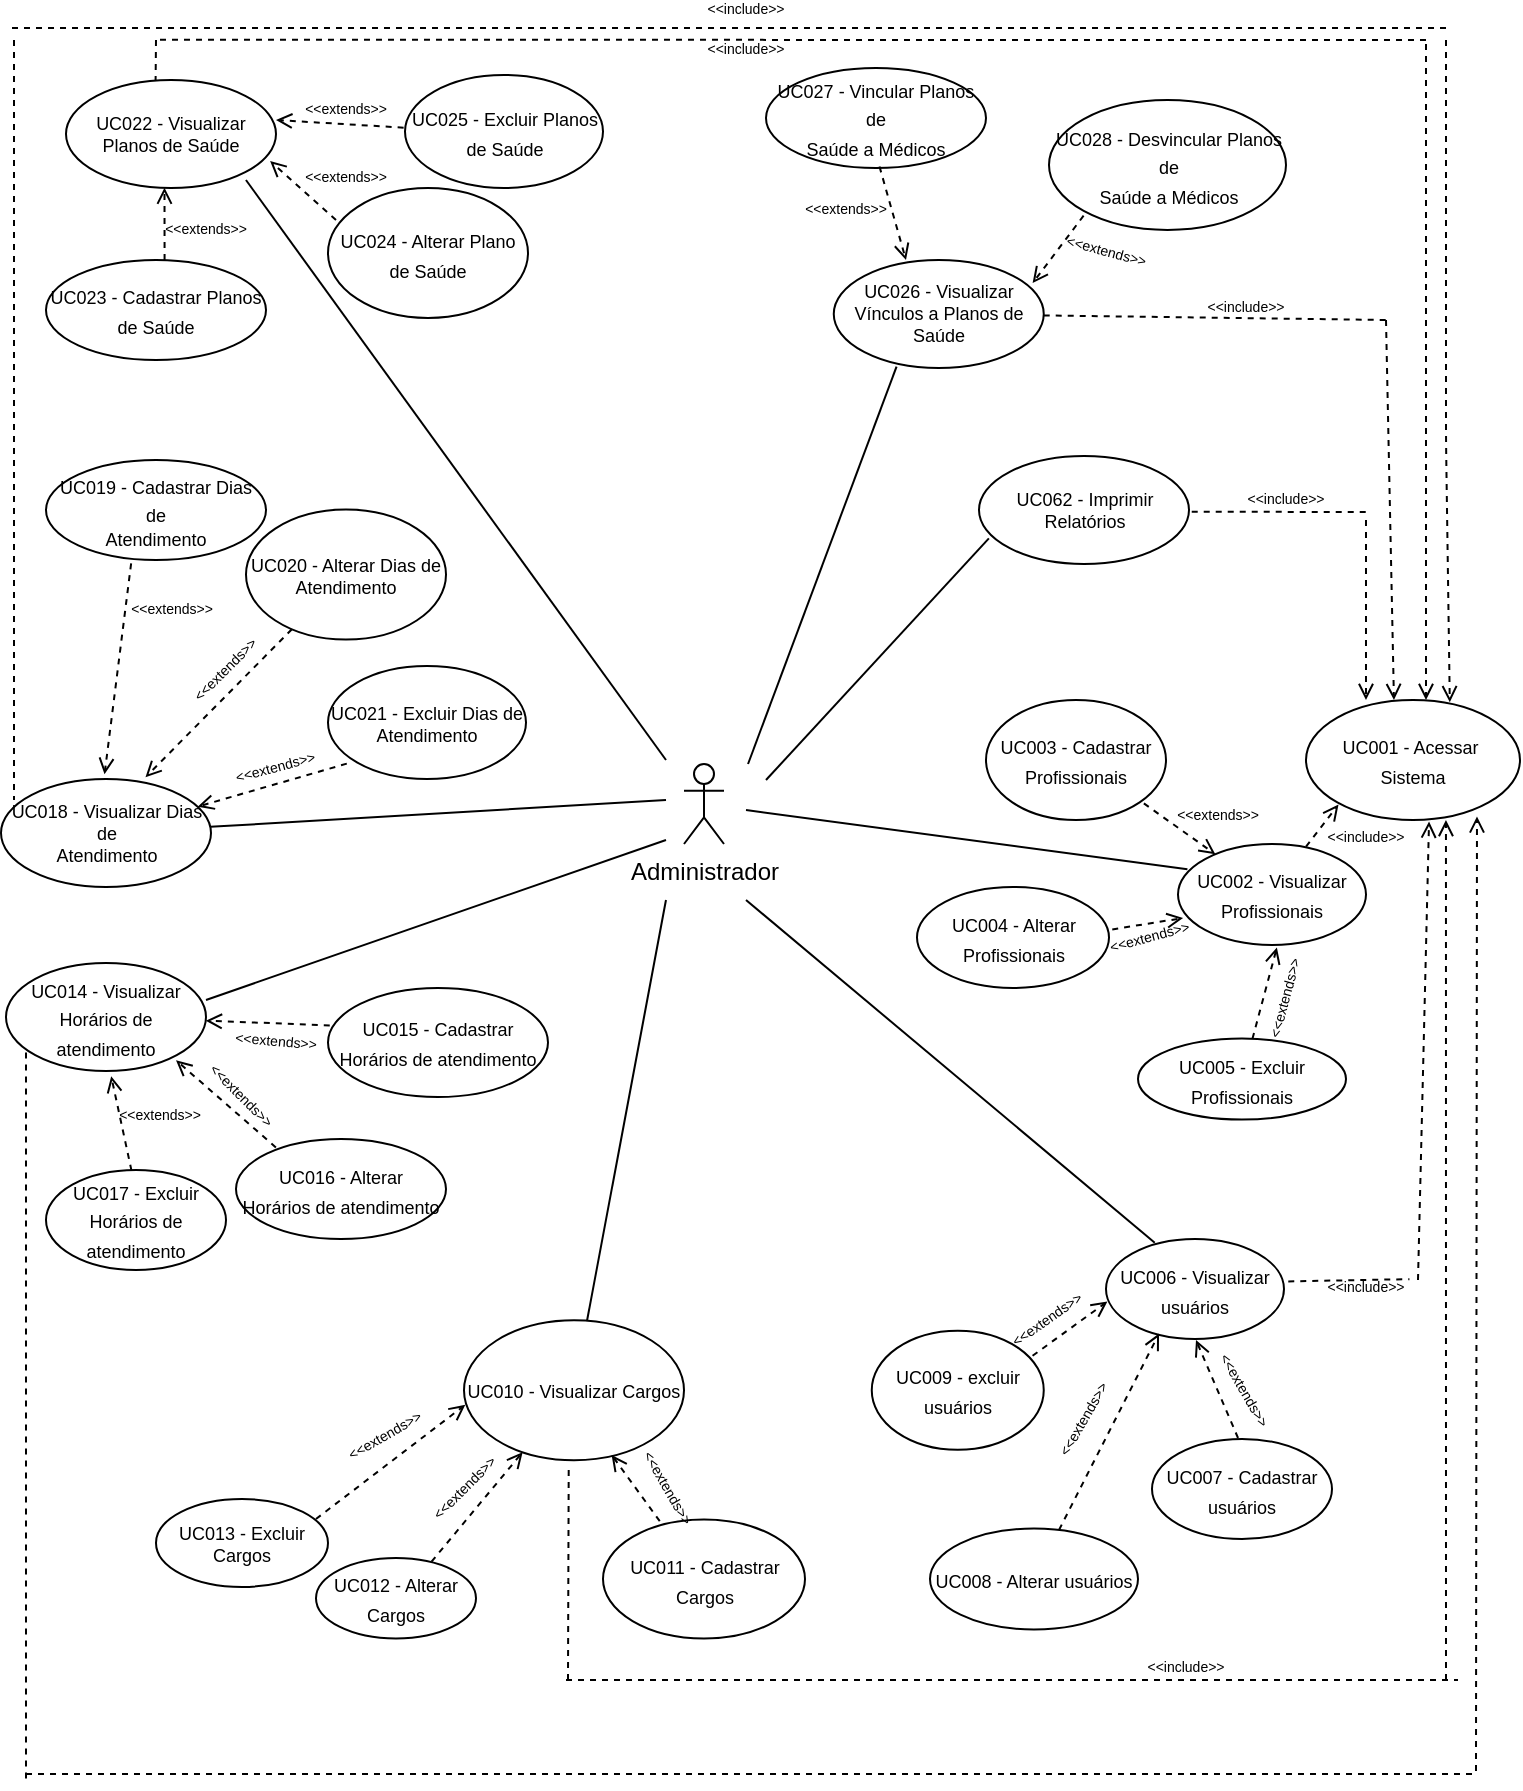 <mxfile version="13.0.1" type="device"><diagram id="fzdbv0yG8Y-3q9-eAO_R" name="Page-1"><mxGraphModel dx="449" dy="267" grid="1" gridSize="10" guides="1" tooltips="1" connect="0" arrows="0" fold="1" page="1" pageScale="1" pageWidth="827" pageHeight="1169" math="0" shadow="0"><root><mxCell id="0"/><mxCell id="1" parent="0"/><mxCell id="zqVGSGA5it4cnhWG46FL-1" value="Administrador" style="shape=umlActor;verticalLabelPosition=bottom;labelBackgroundColor=#ffffff;verticalAlign=top;html=1;outlineConnect=0;" parent="1" vertex="1"><mxGeometry x="409" y="382" width="20" height="40" as="geometry"/></mxCell><mxCell id="zqVGSGA5it4cnhWG46FL-4" value="&lt;font style=&quot;font-size: 9px&quot;&gt;UC001 - Acessar&amp;nbsp; Sistema&lt;/font&gt;" style="ellipse;whiteSpace=wrap;html=1;" parent="1" vertex="1"><mxGeometry x="720" y="350" width="107" height="60" as="geometry"/></mxCell><mxCell id="zqVGSGA5it4cnhWG46FL-5" value="&lt;font style=&quot;font-size: 9px&quot;&gt;UC003 - Cadastrar Profissionais&lt;/font&gt;" style="ellipse;whiteSpace=wrap;html=1;" parent="1" vertex="1"><mxGeometry x="560" y="350" width="90" height="60" as="geometry"/></mxCell><mxCell id="zqVGSGA5it4cnhWG46FL-6" value="&lt;font style=&quot;font-size: 9px&quot;&gt;UC002 - Visualizar Profissionais&lt;/font&gt;" style="ellipse;whiteSpace=wrap;html=1;" parent="1" vertex="1"><mxGeometry x="656" y="422" width="94" height="50.5" as="geometry"/></mxCell><mxCell id="zqVGSGA5it4cnhWG46FL-7" value="&lt;font style=&quot;font-size: 9px&quot;&gt;UC004 - Alterar Profissionais&lt;/font&gt;" style="ellipse;whiteSpace=wrap;html=1;" parent="1" vertex="1"><mxGeometry x="525.5" y="443.5" width="96" height="50.5" as="geometry"/></mxCell><mxCell id="zqVGSGA5it4cnhWG46FL-9" value="" style="endArrow=none;html=1;exitX=0.05;exitY=0.25;exitDx=0;exitDy=0;exitPerimeter=0;" parent="1" source="zqVGSGA5it4cnhWG46FL-6" edge="1"><mxGeometry width="50" height="50" relative="1" as="geometry"><mxPoint x="439" y="454.5" as="sourcePoint"/><mxPoint x="440" y="405" as="targetPoint"/></mxGeometry></mxCell><mxCell id="zqVGSGA5it4cnhWG46FL-10" value="&lt;font style=&quot;font-size: 9px&quot;&gt;UC005 - Excluir Profissionais&lt;/font&gt;" style="ellipse;whiteSpace=wrap;html=1;" parent="1" vertex="1"><mxGeometry x="636" y="519.28" width="104" height="40.5" as="geometry"/></mxCell><mxCell id="zqVGSGA5it4cnhWG46FL-14" value="&amp;lt;&amp;lt;include&amp;gt;&amp;gt;" style="text;html=1;strokeColor=none;fillColor=none;align=center;verticalAlign=middle;whiteSpace=wrap;rounded=0;fontSize=7;" parent="1" vertex="1"><mxGeometry x="730" y="414" width="40" height="10" as="geometry"/></mxCell><mxCell id="zqVGSGA5it4cnhWG46FL-18" value="" style="endArrow=open;html=1;dashed=1;fontSize=7;exitX=0.681;exitY=0.026;exitDx=0;exitDy=0;exitPerimeter=0;entryX=0.152;entryY=0.871;entryDx=0;entryDy=0;entryPerimeter=0;endFill=0;" parent="1" source="zqVGSGA5it4cnhWG46FL-6" target="zqVGSGA5it4cnhWG46FL-4" edge="1"><mxGeometry width="50" height="50" relative="1" as="geometry"><mxPoint x="696" y="569.5" as="sourcePoint"/><mxPoint x="746" y="519.5" as="targetPoint"/></mxGeometry></mxCell><mxCell id="zqVGSGA5it4cnhWG46FL-19" value="&amp;lt;&amp;lt;extends&amp;gt;&amp;gt;" style="text;html=1;strokeColor=none;fillColor=none;align=center;verticalAlign=middle;whiteSpace=wrap;rounded=0;fontSize=7;rotation=-15;" parent="1" vertex="1"><mxGeometry x="621.5" y="464" width="40" height="10" as="geometry"/></mxCell><mxCell id="zqVGSGA5it4cnhWG46FL-20" value="" style="endArrow=open;html=1;dashed=1;fontSize=7;exitX=1.017;exitY=0.42;exitDx=0;exitDy=0;exitPerimeter=0;entryX=0.027;entryY=0.733;entryDx=0;entryDy=0;entryPerimeter=0;endFill=0;" parent="1" source="zqVGSGA5it4cnhWG46FL-7" target="zqVGSGA5it4cnhWG46FL-6" edge="1"><mxGeometry width="50" height="50" relative="1" as="geometry"><mxPoint x="677.071" y="553.214" as="sourcePoint"/><mxPoint x="734.786" y="553.214" as="targetPoint"/></mxGeometry></mxCell><mxCell id="zqVGSGA5it4cnhWG46FL-21" value="" style="endArrow=open;html=1;dashed=1;fontSize=7;entryX=0.526;entryY=1.025;entryDx=0;entryDy=0;entryPerimeter=0;endFill=0;" parent="1" source="zqVGSGA5it4cnhWG46FL-10" target="zqVGSGA5it4cnhWG46FL-6" edge="1"><mxGeometry width="50" height="50" relative="1" as="geometry"><mxPoint x="643.143" y="553.214" as="sourcePoint"/><mxPoint x="686.571" y="531.5" as="targetPoint"/></mxGeometry></mxCell><mxCell id="zqVGSGA5it4cnhWG46FL-22" value="&amp;lt;&amp;lt;extends&amp;gt;&amp;gt;" style="text;html=1;strokeColor=none;fillColor=none;align=center;verticalAlign=middle;whiteSpace=wrap;rounded=0;fontSize=7;rotation=-75;" parent="1" vertex="1"><mxGeometry x="690" y="494" width="40" height="10" as="geometry"/></mxCell><mxCell id="zqVGSGA5it4cnhWG46FL-23" value="&lt;font style=&quot;font-size: 9px&quot;&gt;UC007 - Cadastrar usuários&lt;/font&gt;" style="ellipse;whiteSpace=wrap;html=1;" parent="1" vertex="1"><mxGeometry x="643" y="719.5" width="90" height="50" as="geometry"/></mxCell><mxCell id="zqVGSGA5it4cnhWG46FL-24" value="" style="endArrow=none;html=1;dashed=1;fontSize=7;exitX=1.024;exitY=0.424;exitDx=0;exitDy=0;exitPerimeter=0;endFill=0;entryX=1.043;entryY=0.008;entryDx=0;entryDy=0;entryPerimeter=0;" parent="1" source="zqVGSGA5it4cnhWG46FL-27" target="zqVGSGA5it4cnhWG46FL-26" edge="1"><mxGeometry width="50" height="50" relative="1" as="geometry"><mxPoint x="525.833" y="732.667" as="sourcePoint"/><mxPoint x="780" y="640" as="targetPoint"/></mxGeometry></mxCell><mxCell id="zqVGSGA5it4cnhWG46FL-25" value="" style="endArrow=open;html=1;dashed=1;fontSize=7;endFill=0;entryX=0.575;entryY=1.013;entryDx=0;entryDy=0;entryPerimeter=0;" parent="1" target="zqVGSGA5it4cnhWG46FL-4" edge="1"><mxGeometry width="50" height="50" relative="1" as="geometry"><mxPoint x="776" y="640" as="sourcePoint"/><mxPoint x="776" y="440" as="targetPoint"/></mxGeometry></mxCell><mxCell id="zqVGSGA5it4cnhWG46FL-26" value="&amp;lt;&amp;lt;include&amp;gt;&amp;gt;" style="text;html=1;strokeColor=none;fillColor=none;align=center;verticalAlign=middle;whiteSpace=wrap;rounded=0;fontSize=7;" parent="1" vertex="1"><mxGeometry x="730" y="639.496" width="40" height="10" as="geometry"/></mxCell><mxCell id="zqVGSGA5it4cnhWG46FL-27" value="&lt;font style=&quot;font-size: 9px&quot;&gt;UC006 - Visualizar usuários&lt;/font&gt;" style="ellipse;whiteSpace=wrap;html=1;" parent="1" vertex="1"><mxGeometry x="620" y="619.5" width="89" height="50" as="geometry"/></mxCell><mxCell id="zqVGSGA5it4cnhWG46FL-28" value="&lt;font style=&quot;font-size: 9px&quot;&gt;UC009 - excluir usuários&lt;/font&gt;" style="ellipse;whiteSpace=wrap;html=1;" parent="1" vertex="1"><mxGeometry x="502.88" y="665.38" width="86" height="59.5" as="geometry"/></mxCell><mxCell id="zqVGSGA5it4cnhWG46FL-29" value="&lt;font style=&quot;font-size: 9px&quot;&gt;UC008 - Alterar usuários&lt;/font&gt;" style="ellipse;whiteSpace=wrap;html=1;" parent="1" vertex="1"><mxGeometry x="532" y="764.25" width="104" height="50.5" as="geometry"/></mxCell><mxCell id="zqVGSGA5it4cnhWG46FL-31" value="" style="endArrow=none;html=1;fontSize=7;exitX=0.274;exitY=0.037;exitDx=0;exitDy=0;exitPerimeter=0;" parent="1" source="zqVGSGA5it4cnhWG46FL-27" edge="1"><mxGeometry width="50" height="50" relative="1" as="geometry"><mxPoint x="478.5" y="646.333" as="sourcePoint"/><mxPoint x="440" y="450" as="targetPoint"/></mxGeometry></mxCell><mxCell id="zqVGSGA5it4cnhWG46FL-33" value="" style="endArrow=open;html=1;dashed=1;fontSize=7;entryX=0.298;entryY=0.946;entryDx=0;entryDy=0;entryPerimeter=0;endFill=0;" parent="1" source="zqVGSGA5it4cnhWG46FL-29" target="zqVGSGA5it4cnhWG46FL-27" edge="1"><mxGeometry width="50" height="50" relative="1" as="geometry"><mxPoint x="659" y="393.5" as="sourcePoint"/><mxPoint x="716" y="393.5" as="targetPoint"/></mxGeometry></mxCell><mxCell id="zqVGSGA5it4cnhWG46FL-34" value="&amp;lt;&amp;lt;extends&amp;gt;&amp;gt;" style="text;html=1;strokeColor=none;fillColor=none;align=center;verticalAlign=middle;whiteSpace=wrap;rounded=0;fontSize=7;rotation=-60;" parent="1" vertex="1"><mxGeometry x="588.88" y="694.38" width="40" height="30.5" as="geometry"/></mxCell><mxCell id="zqVGSGA5it4cnhWG46FL-35" value="" style="endArrow=open;html=1;dashed=1;fontSize=7;exitX=0.935;exitY=0.21;exitDx=0;exitDy=0;exitPerimeter=0;entryX=0.008;entryY=0.625;entryDx=0;entryDy=0;entryPerimeter=0;endFill=0;" parent="1" source="zqVGSGA5it4cnhWG46FL-28" target="zqVGSGA5it4cnhWG46FL-27" edge="1"><mxGeometry width="50" height="50" relative="1" as="geometry"><mxPoint x="343" y="760.5" as="sourcePoint"/><mxPoint x="376" y="798.5" as="targetPoint"/></mxGeometry></mxCell><mxCell id="zqVGSGA5it4cnhWG46FL-39" value="&amp;lt;&amp;lt;extends&amp;gt;&amp;gt;" style="text;html=1;strokeColor=none;fillColor=none;align=center;verticalAlign=middle;whiteSpace=wrap;rounded=0;fontSize=7;rotation=-35;" parent="1" vertex="1"><mxGeometry x="571" y="655.38" width="40" height="10" as="geometry"/></mxCell><mxCell id="zqVGSGA5it4cnhWG46FL-40" value="&lt;font style=&quot;font-size: 9px&quot;&gt;UC011 - Cadastrar Cargos&lt;/font&gt;" style="ellipse;whiteSpace=wrap;html=1;" parent="1" vertex="1"><mxGeometry x="368.5" y="759.75" width="101" height="59.5" as="geometry"/></mxCell><mxCell id="zqVGSGA5it4cnhWG46FL-41" value="" style="endArrow=none;html=1;dashed=1;fontSize=7;endFill=0;" parent="1" edge="1"><mxGeometry width="50" height="50" relative="1" as="geometry"><mxPoint x="350" y="840" as="sourcePoint"/><mxPoint x="796" y="840" as="targetPoint"/></mxGeometry></mxCell><mxCell id="zqVGSGA5it4cnhWG46FL-42" value="" style="endArrow=open;html=1;dashed=1;fontSize=7;entryX=0.654;entryY=1;entryDx=0;entryDy=0;entryPerimeter=0;endFill=0;" parent="1" target="zqVGSGA5it4cnhWG46FL-4" edge="1"><mxGeometry width="50" height="50" relative="1" as="geometry"><mxPoint x="790" y="840" as="sourcePoint"/><mxPoint x="790.029" y="419.176" as="targetPoint"/></mxGeometry></mxCell><mxCell id="zqVGSGA5it4cnhWG46FL-43" value="" style="endArrow=none;html=1;dashed=1;fontSize=7;endFill=0;entryX=0.476;entryY=1.041;entryDx=0;entryDy=0;entryPerimeter=0;" parent="1" target="zqVGSGA5it4cnhWG46FL-45" edge="1"><mxGeometry width="50" height="50" relative="1" as="geometry"><mxPoint x="351" y="840" as="sourcePoint"/><mxPoint x="140" y="680" as="targetPoint"/></mxGeometry></mxCell><mxCell id="zqVGSGA5it4cnhWG46FL-44" value="&amp;lt;&amp;lt;include&amp;gt;&amp;gt;" style="text;html=1;strokeColor=none;fillColor=none;align=center;verticalAlign=middle;whiteSpace=wrap;rounded=0;fontSize=7;" parent="1" vertex="1"><mxGeometry x="640" y="829.276" width="40" height="10" as="geometry"/></mxCell><mxCell id="zqVGSGA5it4cnhWG46FL-45" value="&lt;font style=&quot;font-size: 9px&quot;&gt;UC010 - Visualizar Cargos&lt;/font&gt;" style="ellipse;whiteSpace=wrap;html=1;" parent="1" vertex="1"><mxGeometry x="299" y="660.13" width="110" height="70" as="geometry"/></mxCell><mxCell id="zqVGSGA5it4cnhWG46FL-46" value="&lt;font style=&quot;font-size: 9px&quot;&gt;UC012 - Alterar Cargos&lt;br&gt;&lt;/font&gt;" style="ellipse;whiteSpace=wrap;html=1;" parent="1" vertex="1"><mxGeometry x="225" y="779" width="80" height="40.25" as="geometry"/></mxCell><mxCell id="zqVGSGA5it4cnhWG46FL-47" value="&lt;div style=&quot;font-size: 9px&quot;&gt;&lt;font style=&quot;font-size: 9px&quot;&gt;UC013 - Excluir&lt;/font&gt;&lt;/div&gt;&lt;div style=&quot;font-size: 9px&quot;&gt;&lt;font style=&quot;font-size: 9px&quot;&gt;Cargos&lt;/font&gt;&lt;/div&gt;" style="ellipse;whiteSpace=wrap;html=1;" parent="1" vertex="1"><mxGeometry x="145" y="749.5" width="86" height="44" as="geometry"/></mxCell><mxCell id="zqVGSGA5it4cnhWG46FL-48" value="" style="endArrow=none;html=1;fontSize=7;" parent="1" source="zqVGSGA5it4cnhWG46FL-45" edge="1"><mxGeometry width="50" height="50" relative="1" as="geometry"><mxPoint x="241.727" y="712.081" as="sourcePoint"/><mxPoint x="400" y="450" as="targetPoint"/></mxGeometry></mxCell><mxCell id="zqVGSGA5it4cnhWG46FL-51" value="" style="endArrow=open;html=1;dashed=1;fontSize=7;exitX=0.722;exitY=0.046;exitDx=0;exitDy=0;exitPerimeter=0;endFill=0;" parent="1" source="zqVGSGA5it4cnhWG46FL-46" target="zqVGSGA5it4cnhWG46FL-45" edge="1"><mxGeometry width="50" height="50" relative="1" as="geometry"><mxPoint x="265.833" y="765.167" as="sourcePoint"/><mxPoint x="376.667" y="809.333" as="targetPoint"/></mxGeometry></mxCell><mxCell id="zqVGSGA5it4cnhWG46FL-52" value="" style="endArrow=open;html=1;dashed=1;fontSize=7;exitX=0.93;exitY=0.227;exitDx=0;exitDy=0;exitPerimeter=0;entryX=0.006;entryY=0.604;entryDx=0;entryDy=0;entryPerimeter=0;endFill=0;" parent="1" source="zqVGSGA5it4cnhWG46FL-47" target="zqVGSGA5it4cnhWG46FL-45" edge="1"><mxGeometry width="50" height="50" relative="1" as="geometry"><mxPoint x="37.586" y="508.552" as="sourcePoint"/><mxPoint x="100" y="546.833" as="targetPoint"/></mxGeometry></mxCell><mxCell id="zqVGSGA5it4cnhWG46FL-56" value="&amp;lt;&amp;lt;extends&amp;gt;&amp;gt;" style="text;html=1;strokeColor=none;fillColor=none;align=center;verticalAlign=middle;whiteSpace=wrap;rounded=0;fontSize=7;rotation=-45;" parent="1" vertex="1"><mxGeometry x="280" y="739.496" width="40" height="10" as="geometry"/></mxCell><mxCell id="zqVGSGA5it4cnhWG46FL-58" value="&amp;lt;&amp;lt;extends&amp;gt;&amp;gt;" style="text;html=1;strokeColor=none;fillColor=none;align=center;verticalAlign=middle;whiteSpace=wrap;rounded=0;fontSize=7;rotation=-30;" parent="1" vertex="1"><mxGeometry x="240" y="713.496" width="40" height="10" as="geometry"/></mxCell><mxCell id="zqVGSGA5it4cnhWG46FL-60" value="&lt;font style=&quot;font-size: 9px&quot;&gt;UC015 - Cadastrar&lt;/font&gt;&lt;font style=&quot;font-size: 9px&quot;&gt;&lt;br&gt;&lt;font style=&quot;font-size: 9px&quot;&gt;&lt;font style=&quot;font-size: 9px&quot;&gt;Horários de atendimento&lt;/font&gt;&lt;/font&gt;&lt;/font&gt;" style="ellipse;whiteSpace=wrap;html=1;" parent="1" vertex="1"><mxGeometry x="231" y="494" width="110" height="54.5" as="geometry"/></mxCell><mxCell id="zqVGSGA5it4cnhWG46FL-61" value="&lt;font style=&quot;font-size: 9px&quot;&gt;UC014 - Visualizar Horários de atendimento&lt;br&gt;&lt;/font&gt;" style="ellipse;whiteSpace=wrap;html=1;" parent="1" vertex="1"><mxGeometry x="70" y="481.53" width="100" height="54" as="geometry"/></mxCell><mxCell id="zqVGSGA5it4cnhWG46FL-63" value="" style="endArrow=none;html=1;fontSize=7;" parent="1" edge="1"><mxGeometry width="50" height="50" relative="1" as="geometry"><mxPoint x="170" y="500" as="sourcePoint"/><mxPoint x="400" y="420" as="targetPoint"/></mxGeometry></mxCell><mxCell id="zqVGSGA5it4cnhWG46FL-64" value="" style="endArrow=none;html=1;dashed=1;fontSize=7;endFill=0;" parent="1" edge="1"><mxGeometry width="50" height="50" relative="1" as="geometry"><mxPoint x="80" y="526.25" as="sourcePoint"/><mxPoint x="80" y="890" as="targetPoint"/></mxGeometry></mxCell><mxCell id="zqVGSGA5it4cnhWG46FL-65" value="" style="endArrow=none;html=1;dashed=1;fontSize=7;endFill=0;" parent="1" edge="1"><mxGeometry width="50" height="50" relative="1" as="geometry"><mxPoint x="80" y="887" as="sourcePoint"/><mxPoint x="805" y="887" as="targetPoint"/></mxGeometry></mxCell><mxCell id="zqVGSGA5it4cnhWG46FL-66" value="" style="endArrow=open;html=1;dashed=1;fontSize=7;entryX=0.799;entryY=0.97;entryDx=0;entryDy=0;entryPerimeter=0;endFill=0;" parent="1" target="zqVGSGA5it4cnhWG46FL-4" edge="1"><mxGeometry width="50" height="50" relative="1" as="geometry"><mxPoint x="805" y="885.517" as="sourcePoint"/><mxPoint x="715.862" y="393.034" as="targetPoint"/></mxGeometry></mxCell><mxCell id="zqVGSGA5it4cnhWG46FL-67" value="&amp;lt;&amp;lt;include&amp;gt;&amp;gt;" style="text;html=1;strokeColor=none;fillColor=none;align=center;verticalAlign=middle;whiteSpace=wrap;rounded=0;fontSize=7;" parent="1" vertex="1"><mxGeometry x="420" width="40" height="10" as="geometry"/></mxCell><mxCell id="zqVGSGA5it4cnhWG46FL-68" value="&lt;font style=&quot;font-size: 9px&quot;&gt;UC016 - Alterar &lt;/font&gt;&lt;font style=&quot;font-size: 9px&quot;&gt;&lt;br&gt;&lt;font style=&quot;font-size: 9px&quot;&gt;&lt;font style=&quot;font-size: 9px&quot;&gt;Horários de atendimento&lt;/font&gt;&lt;/font&gt;&lt;/font&gt;" style="ellipse;whiteSpace=wrap;html=1;" parent="1" vertex="1"><mxGeometry x="185" y="569.5" width="105" height="50" as="geometry"/></mxCell><mxCell id="zqVGSGA5it4cnhWG46FL-69" value="&lt;font style=&quot;font-size: 9px&quot;&gt;UC017 - Excluir &lt;/font&gt;&lt;font style=&quot;font-size: 9px&quot;&gt;Horários de atendimento&lt;/font&gt;" style="ellipse;whiteSpace=wrap;html=1;" parent="1" vertex="1"><mxGeometry x="90" y="585" width="90" height="50" as="geometry"/></mxCell><mxCell id="zqVGSGA5it4cnhWG46FL-70" value="" style="endArrow=open;html=1;dashed=1;fontSize=7;endFill=0;entryX=0.526;entryY=1.048;entryDx=0;entryDy=0;entryPerimeter=0;exitX=0.475;exitY=0.006;exitDx=0;exitDy=0;exitPerimeter=0;" parent="1" source="zqVGSGA5it4cnhWG46FL-69" target="zqVGSGA5it4cnhWG46FL-61" edge="1"><mxGeometry width="50" height="50" relative="1" as="geometry"><mxPoint x="135" y="583" as="sourcePoint"/><mxPoint x="110" y="560" as="targetPoint"/></mxGeometry></mxCell><mxCell id="zqVGSGA5it4cnhWG46FL-71" value="&amp;lt;&amp;lt;extends&amp;gt;&amp;gt;" style="text;html=1;strokeColor=none;fillColor=none;align=center;verticalAlign=middle;whiteSpace=wrap;rounded=0;fontSize=7;rotation=45;" parent="1" vertex="1"><mxGeometry x="167" y="543.496" width="40" height="10" as="geometry"/></mxCell><mxCell id="zqVGSGA5it4cnhWG46FL-72" value="" style="endArrow=open;html=1;dashed=1;fontSize=7;exitX=0.19;exitY=0.084;exitDx=0;exitDy=0;exitPerimeter=0;entryX=0.85;entryY=0.9;entryDx=0;entryDy=0;entryPerimeter=0;endFill=0;" parent="1" source="zqVGSGA5it4cnhWG46FL-68" target="zqVGSGA5it4cnhWG46FL-61" edge="1"><mxGeometry width="50" height="50" relative="1" as="geometry"><mxPoint x="224.167" y="156" as="sourcePoint"/><mxPoint x="163.333" y="245.167" as="targetPoint"/></mxGeometry></mxCell><mxCell id="zqVGSGA5it4cnhWG46FL-73" value="&amp;lt;&amp;lt;extends&amp;gt;&amp;gt;" style="text;html=1;strokeColor=none;fillColor=none;align=center;verticalAlign=middle;whiteSpace=wrap;rounded=0;fontSize=7;rotation=5;" parent="1" vertex="1"><mxGeometry x="185" y="516.246" width="40" height="10" as="geometry"/></mxCell><mxCell id="zqVGSGA5it4cnhWG46FL-78" value="" style="endArrow=none;html=1;dashed=1;fontSize=7;endFill=0;" parent="1" edge="1"><mxGeometry width="50" height="50" relative="1" as="geometry"><mxPoint x="790" y="14" as="sourcePoint"/><mxPoint x="70" y="14" as="targetPoint"/></mxGeometry></mxCell><mxCell id="zqVGSGA5it4cnhWG46FL-79" value="&amp;lt;&amp;lt;include&amp;gt;&amp;gt;" style="text;html=1;strokeColor=none;fillColor=none;align=center;verticalAlign=middle;whiteSpace=wrap;rounded=0;fontSize=7;" parent="1" vertex="1"><mxGeometry x="420" y="20" width="40" height="10" as="geometry"/></mxCell><mxCell id="zqVGSGA5it4cnhWG46FL-80" value="" style="endArrow=open;html=1;dashed=1;fontSize=7;endFill=0;entryX=0.672;entryY=0.018;entryDx=0;entryDy=0;entryPerimeter=0;" parent="1" edge="1" target="zqVGSGA5it4cnhWG46FL-4"><mxGeometry width="50" height="50" relative="1" as="geometry"><mxPoint x="790" y="20" as="sourcePoint"/><mxPoint x="790" y="348" as="targetPoint"/><Array as="points"><mxPoint x="790" y="220"/></Array></mxGeometry></mxCell><mxCell id="zqVGSGA5it4cnhWG46FL-81" value="&lt;div style=&quot;font-size: 9px&quot;&gt;&lt;font style=&quot;font-size: 9px&quot;&gt;UC018 - Visualizar Dias de&lt;/font&gt;&lt;/div&gt;&lt;div style=&quot;font-size: 9px&quot;&gt;&lt;font style=&quot;font-size: 9px&quot;&gt;Atendimento&lt;/font&gt;&lt;/div&gt;" style="ellipse;whiteSpace=wrap;html=1;" parent="1" vertex="1"><mxGeometry x="67.5" y="389.5" width="105" height="54" as="geometry"/></mxCell><mxCell id="zqVGSGA5it4cnhWG46FL-82" value="&lt;font style=&quot;font-size: 9px&quot;&gt;UC020 - Alterar &lt;/font&gt;&lt;font style=&quot;font-size: 9px&quot;&gt;Dias de&lt;/font&gt;&lt;div style=&quot;font-size: 9px&quot;&gt;&lt;font style=&quot;font-size: 9px&quot;&gt;Atendimento&lt;/font&gt;&lt;/div&gt;" style="ellipse;whiteSpace=wrap;html=1;" parent="1" vertex="1"><mxGeometry x="190" y="254.78" width="100" height="65" as="geometry"/></mxCell><mxCell id="zqVGSGA5it4cnhWG46FL-83" value="&lt;font style=&quot;font-size: 9px&quot;&gt;UC021 - Excluir &lt;/font&gt;&lt;font style=&quot;font-size: 9px&quot;&gt;Dias de&lt;/font&gt;&lt;div style=&quot;font-size: 9px&quot;&gt;&lt;font style=&quot;font-size: 9px&quot;&gt;Atendimento&lt;/font&gt;&lt;/div&gt;" style="ellipse;whiteSpace=wrap;html=1;" parent="1" vertex="1"><mxGeometry x="231" y="333" width="99" height="56.5" as="geometry"/></mxCell><mxCell id="zqVGSGA5it4cnhWG46FL-85" value="" style="endArrow=none;html=1;fontSize=7;" parent="1" source="zqVGSGA5it4cnhWG46FL-81" edge="1"><mxGeometry width="50" height="50" relative="1" as="geometry"><mxPoint x="410" y="181" as="sourcePoint"/><mxPoint x="400" y="400" as="targetPoint"/></mxGeometry></mxCell><mxCell id="zqVGSGA5it4cnhWG46FL-88" value="" style="endArrow=open;html=1;dashed=1;fontSize=7;entryX=0.688;entryY=-0.016;entryDx=0;entryDy=0;entryPerimeter=0;endFill=0;" parent="1" source="zqVGSGA5it4cnhWG46FL-82" target="zqVGSGA5it4cnhWG46FL-81" edge="1"><mxGeometry width="50" height="50" relative="1" as="geometry"><mxPoint x="224" y="160" as="sourcePoint"/><mxPoint x="163" y="245" as="targetPoint"/></mxGeometry></mxCell><mxCell id="zqVGSGA5it4cnhWG46FL-89" value="" style="endArrow=open;html=1;dashed=1;fontSize=7;endFill=0;exitX=0.095;exitY=0.864;exitDx=0;exitDy=0;exitPerimeter=0;" parent="1" source="zqVGSGA5it4cnhWG46FL-83" target="zqVGSGA5it4cnhWG46FL-81" edge="1"><mxGeometry width="50" height="50" relative="1" as="geometry"><mxPoint x="220" y="370" as="sourcePoint"/><mxPoint x="546" y="175" as="targetPoint"/></mxGeometry></mxCell><mxCell id="zqVGSGA5it4cnhWG46FL-90" value="&amp;lt;&amp;lt;extends&amp;gt;&amp;gt;" style="text;html=1;strokeColor=none;fillColor=none;align=center;verticalAlign=middle;whiteSpace=wrap;rounded=0;fontSize=7;" parent="1" vertex="1"><mxGeometry x="132.5" y="299.776" width="40" height="10" as="geometry"/></mxCell><mxCell id="zqVGSGA5it4cnhWG46FL-91" value="&amp;lt;&amp;lt;extends&amp;gt;&amp;gt;" style="text;html=1;strokeColor=none;fillColor=none;align=center;verticalAlign=middle;whiteSpace=wrap;rounded=0;fontSize=7;rotation=-15;" parent="1" vertex="1"><mxGeometry x="185" y="379.496" width="40" height="10" as="geometry"/></mxCell><mxCell id="zqVGSGA5it4cnhWG46FL-94" value="" style="endArrow=none;html=1;fontSize=7;exitX=0.857;exitY=0.926;exitDx=0;exitDy=0;exitPerimeter=0;" parent="1" source="DSaorJjrvErUi1_QWpIv-15" edge="1"><mxGeometry width="50" height="50" relative="1" as="geometry"><mxPoint x="250" y="140" as="sourcePoint"/><mxPoint x="400" y="380" as="targetPoint"/></mxGeometry></mxCell><mxCell id="DSaorJjrvErUi1_QWpIv-1" value="" style="endArrow=open;html=1;dashed=1;fontSize=7;exitX=0.877;exitY=0.862;exitDx=0;exitDy=0;exitPerimeter=0;endFill=0;" parent="1" source="zqVGSGA5it4cnhWG46FL-5" target="zqVGSGA5it4cnhWG46FL-6" edge="1"><mxGeometry width="50" height="50" relative="1" as="geometry"><mxPoint x="707.72" y="441.58" as="sourcePoint"/><mxPoint x="725.24" y="419.68" as="targetPoint"/></mxGeometry></mxCell><mxCell id="DSaorJjrvErUi1_QWpIv-2" value="&amp;lt;&amp;lt;extends&amp;gt;&amp;gt;" style="text;html=1;strokeColor=none;fillColor=none;align=center;verticalAlign=middle;whiteSpace=wrap;rounded=0;fontSize=7;" parent="1" vertex="1"><mxGeometry x="656" y="403" width="40" height="10" as="geometry"/></mxCell><mxCell id="DSaorJjrvErUi1_QWpIv-3" value="&amp;lt;&amp;lt;extends&amp;gt;&amp;gt;" style="text;html=1;strokeColor=none;fillColor=none;align=center;verticalAlign=middle;whiteSpace=wrap;rounded=0;fontSize=7;rotation=60;" parent="1" vertex="1"><mxGeometry x="661.5" y="689.5" width="54.5" height="10" as="geometry"/></mxCell><mxCell id="DSaorJjrvErUi1_QWpIv-4" value="" style="endArrow=open;html=1;dashed=1;fontSize=7;endFill=0;exitX=0.478;exitY=-0.01;exitDx=0;exitDy=0;exitPerimeter=0;" parent="1" source="zqVGSGA5it4cnhWG46FL-23" edge="1"><mxGeometry width="50" height="50" relative="1" as="geometry"><mxPoint x="610" y="730" as="sourcePoint"/><mxPoint x="665" y="670" as="targetPoint"/></mxGeometry></mxCell><mxCell id="DSaorJjrvErUi1_QWpIv-5" value="" style="endArrow=open;html=1;dashed=1;fontSize=7;entryX=0.671;entryY=0.962;entryDx=0;entryDy=0;entryPerimeter=0;endFill=0;exitX=0.281;exitY=0.014;exitDx=0;exitDy=0;exitPerimeter=0;" parent="1" source="zqVGSGA5it4cnhWG46FL-40" target="zqVGSGA5it4cnhWG46FL-45" edge="1"><mxGeometry width="50" height="50" relative="1" as="geometry"><mxPoint x="110" y="640" as="sourcePoint"/><mxPoint x="77.46" y="543.49" as="targetPoint"/></mxGeometry></mxCell><mxCell id="DSaorJjrvErUi1_QWpIv-6" value="&amp;lt;&amp;lt;extends&amp;gt;&amp;gt;" style="text;html=1;strokeColor=none;fillColor=none;align=center;verticalAlign=middle;whiteSpace=wrap;rounded=0;fontSize=7;rotation=60;" parent="1" vertex="1"><mxGeometry x="380" y="739.496" width="40" height="10" as="geometry"/></mxCell><mxCell id="DSaorJjrvErUi1_QWpIv-8" value="&amp;lt;&amp;lt;extends&amp;gt;&amp;gt;" style="text;html=1;strokeColor=none;fillColor=none;align=center;verticalAlign=middle;whiteSpace=wrap;rounded=0;fontSize=7;rotation=-45;" parent="1" vertex="1"><mxGeometry x="160" y="329.996" width="40" height="10" as="geometry"/></mxCell><mxCell id="DSaorJjrvErUi1_QWpIv-11" value="" style="endArrow=open;html=1;dashed=1;fontSize=7;exitX=0.008;exitY=0.343;exitDx=0;exitDy=0;exitPerimeter=0;endFill=0;" parent="1" source="zqVGSGA5it4cnhWG46FL-60" target="zqVGSGA5it4cnhWG46FL-61" edge="1"><mxGeometry width="50" height="50" relative="1" as="geometry"><mxPoint x="200.78" y="215.14" as="sourcePoint"/><mxPoint x="136.5" y="495.67" as="targetPoint"/></mxGeometry></mxCell><mxCell id="DSaorJjrvErUi1_QWpIv-12" value="&amp;lt;&amp;lt;extends&amp;gt;&amp;gt;" style="text;html=1;strokeColor=none;fillColor=none;align=center;verticalAlign=middle;whiteSpace=wrap;rounded=0;fontSize=7;rotation=0;" parent="1" vertex="1"><mxGeometry x="127" y="553.496" width="40" height="10" as="geometry"/></mxCell><mxCell id="zqVGSGA5it4cnhWG46FL-76" value="&lt;font style=&quot;font-size: 9px&quot;&gt;UC019 - Cadastrar &lt;/font&gt;&lt;font style=&quot;font-size: 9px&quot;&gt;Dias de&lt;/font&gt;&lt;div style=&quot;font-size: 9px&quot;&gt;&lt;font style=&quot;font-size: 9px&quot;&gt;Atendimento&lt;/font&gt;&lt;/div&gt;" style="ellipse;whiteSpace=wrap;html=1;" parent="1" vertex="1"><mxGeometry x="90" y="230" width="110" height="50" as="geometry"/></mxCell><mxCell id="DSaorJjrvErUi1_QWpIv-13" value="" style="endArrow=open;html=1;dashed=1;fontSize=7;endFill=0;exitX=0.387;exitY=1.033;exitDx=0;exitDy=0;exitPerimeter=0;entryX=0.493;entryY=-0.043;entryDx=0;entryDy=0;entryPerimeter=0;" parent="1" source="zqVGSGA5it4cnhWG46FL-76" target="zqVGSGA5it4cnhWG46FL-81" edge="1"><mxGeometry width="50" height="50" relative="1" as="geometry"><mxPoint x="109.755" y="365" as="sourcePoint"/><mxPoint x="110" y="330" as="targetPoint"/></mxGeometry></mxCell><mxCell id="DSaorJjrvErUi1_QWpIv-14" value="" style="endArrow=none;html=1;dashed=1;fontSize=7;endFill=0;" parent="1" edge="1"><mxGeometry width="50" height="50" relative="1" as="geometry"><mxPoint x="74" y="20" as="sourcePoint"/><mxPoint x="74" y="400" as="targetPoint"/></mxGeometry></mxCell><mxCell id="DSaorJjrvErUi1_QWpIv-15" value="&lt;div style=&quot;font-size: 9px&quot;&gt;&lt;font style=&quot;font-size: 9px&quot;&gt;UC022 - Visualizar Planos de Saúde&lt;br&gt;&lt;/font&gt;&lt;/div&gt;" style="ellipse;whiteSpace=wrap;html=1;" parent="1" vertex="1"><mxGeometry x="100" y="40" width="105" height="54" as="geometry"/></mxCell><mxCell id="DSaorJjrvErUi1_QWpIv-16" value="&lt;font style=&quot;font-size: 9px&quot;&gt;UC023 - Cadastrar Planos de Saúde&lt;br&gt;&lt;/font&gt;" style="ellipse;whiteSpace=wrap;html=1;" parent="1" vertex="1"><mxGeometry x="90" y="130" width="110" height="50" as="geometry"/></mxCell><mxCell id="DSaorJjrvErUi1_QWpIv-17" value="" style="endArrow=open;html=1;dashed=1;fontSize=7;endFill=0;exitX=0.539;exitY=0;exitDx=0;exitDy=0;exitPerimeter=0;entryX=0.469;entryY=0.997;entryDx=0;entryDy=0;entryPerimeter=0;" parent="1" source="DSaorJjrvErUi1_QWpIv-16" target="DSaorJjrvErUi1_QWpIv-15" edge="1"><mxGeometry width="50" height="50" relative="1" as="geometry"><mxPoint x="244.15" y="50.0" as="sourcePoint"/><mxPoint x="230.845" y="155.528" as="targetPoint"/></mxGeometry></mxCell><mxCell id="DSaorJjrvErUi1_QWpIv-18" value="&amp;lt;&amp;lt;extends&amp;gt;&amp;gt;" style="text;html=1;strokeColor=none;fillColor=none;align=center;verticalAlign=middle;whiteSpace=wrap;rounded=0;fontSize=7;" parent="1" vertex="1"><mxGeometry x="150" y="109.996" width="40" height="10" as="geometry"/></mxCell><mxCell id="DSaorJjrvErUi1_QWpIv-19" value="&lt;font style=&quot;font-size: 9px&quot;&gt;UC024 - Alterar Plano de Saúde&lt;br&gt;&lt;/font&gt;" style="ellipse;whiteSpace=wrap;html=1;" parent="1" vertex="1"><mxGeometry x="231" y="94" width="100" height="65" as="geometry"/></mxCell><mxCell id="DSaorJjrvErUi1_QWpIv-20" value="" style="endArrow=open;html=1;dashed=1;fontSize=7;endFill=0;exitX=0.04;exitY=0.246;exitDx=0;exitDy=0;exitPerimeter=0;entryX=0.972;entryY=0.75;entryDx=0;entryDy=0;entryPerimeter=0;" parent="1" source="DSaorJjrvErUi1_QWpIv-19" target="DSaorJjrvErUi1_QWpIv-15" edge="1"><mxGeometry width="50" height="50" relative="1" as="geometry"><mxPoint x="200.04" y="110" as="sourcePoint"/><mxPoint x="199.995" y="73.838" as="targetPoint"/></mxGeometry></mxCell><mxCell id="DSaorJjrvErUi1_QWpIv-21" value="&amp;lt;&amp;lt;extends&amp;gt;&amp;gt;" style="text;html=1;strokeColor=none;fillColor=none;align=center;verticalAlign=middle;whiteSpace=wrap;rounded=0;fontSize=7;" parent="1" vertex="1"><mxGeometry x="220" y="83.996" width="40" height="10" as="geometry"/></mxCell><mxCell id="DSaorJjrvErUi1_QWpIv-22" value="&lt;font style=&quot;font-size: 9px&quot;&gt;UC025 - Excluir &lt;/font&gt;&lt;font style=&quot;font-size: 9px&quot;&gt;Planos de Saúde&lt;br&gt;&lt;/font&gt;" style="ellipse;whiteSpace=wrap;html=1;" parent="1" vertex="1"><mxGeometry x="269.5" y="37.5" width="99" height="56.5" as="geometry"/></mxCell><mxCell id="DSaorJjrvErUi1_QWpIv-23" value="" style="endArrow=open;html=1;dashed=1;fontSize=7;endFill=0;exitX=-0.007;exitY=0.466;exitDx=0;exitDy=0;exitPerimeter=0;entryX=0.972;entryY=0.75;entryDx=0;entryDy=0;entryPerimeter=0;" parent="1" source="DSaorJjrvErUi1_QWpIv-22" edge="1"><mxGeometry width="50" height="50" relative="1" as="geometry"><mxPoint x="237.94" y="89.49" as="sourcePoint"/><mxPoint x="205.0" y="60" as="targetPoint"/></mxGeometry></mxCell><mxCell id="DSaorJjrvErUi1_QWpIv-24" value="&amp;lt;&amp;lt;extends&amp;gt;&amp;gt;" style="text;html=1;strokeColor=none;fillColor=none;align=center;verticalAlign=middle;whiteSpace=wrap;rounded=0;fontSize=7;" parent="1" vertex="1"><mxGeometry x="220" y="49.996" width="40" height="10" as="geometry"/></mxCell><mxCell id="DSaorJjrvErUi1_QWpIv-25" value="" style="endArrow=none;html=1;fontSize=7;exitX=0.299;exitY=0.987;exitDx=0;exitDy=0;exitPerimeter=0;" parent="1" source="DSaorJjrvErUi1_QWpIv-29" edge="1"><mxGeometry width="50" height="50" relative="1" as="geometry"><mxPoint x="500" y="170" as="sourcePoint"/><mxPoint x="441.01" y="382.0" as="targetPoint"/></mxGeometry></mxCell><mxCell id="DSaorJjrvErUi1_QWpIv-26" value="" style="endArrow=none;html=1;dashed=1;fontSize=7;endFill=0;" parent="1" edge="1"><mxGeometry width="50" height="50" relative="1" as="geometry"><mxPoint x="145" y="20" as="sourcePoint"/><mxPoint x="144.8" y="40" as="targetPoint"/></mxGeometry></mxCell><mxCell id="DSaorJjrvErUi1_QWpIv-27" value="" style="endArrow=none;html=1;dashed=1;fontSize=7;endFill=0;" parent="1" edge="1"><mxGeometry width="50" height="50" relative="1" as="geometry"><mxPoint x="780" y="20" as="sourcePoint"/><mxPoint x="145" y="19.88" as="targetPoint"/></mxGeometry></mxCell><mxCell id="DSaorJjrvErUi1_QWpIv-28" value="" style="endArrow=open;html=1;dashed=1;fontSize=7;endFill=0;" parent="1" edge="1"><mxGeometry width="50" height="50" relative="1" as="geometry"><mxPoint x="780" y="22" as="sourcePoint"/><mxPoint x="780" y="350" as="targetPoint"/><Array as="points"><mxPoint x="780" y="222"/></Array></mxGeometry></mxCell><mxCell id="DSaorJjrvErUi1_QWpIv-29" value="&lt;div style=&quot;font-size: 9px&quot;&gt;&lt;font style=&quot;font-size: 9px&quot;&gt;UC026 - Visualizar Vínculos a Planos de Saúde&lt;br&gt;&lt;/font&gt;&lt;/div&gt;" style="ellipse;whiteSpace=wrap;html=1;" parent="1" vertex="1"><mxGeometry x="483.88" y="130" width="105" height="54" as="geometry"/></mxCell><mxCell id="DSaorJjrvErUi1_QWpIv-30" value="&lt;div&gt;&lt;font style=&quot;font-size: 9px&quot;&gt;UC027 - Vincular Planos de &lt;br&gt;&lt;/font&gt;&lt;/div&gt;&lt;div&gt;&lt;font style=&quot;font-size: 9px&quot;&gt;Saúde a Médicos&lt;br&gt;&lt;/font&gt;&lt;/div&gt;" style="ellipse;whiteSpace=wrap;html=1;" parent="1" vertex="1"><mxGeometry x="450" y="34" width="110" height="50" as="geometry"/></mxCell><mxCell id="DSaorJjrvErUi1_QWpIv-31" value="&lt;font style=&quot;font-size: 9px&quot;&gt;UC028 - &lt;/font&gt;&lt;font style=&quot;font-size: 9px&quot;&gt;&lt;font style=&quot;font-size: 9px&quot;&gt;Desvincular Planos de &lt;br&gt;&lt;/font&gt;&lt;/font&gt;&lt;div&gt;&lt;font style=&quot;font-size: 9px&quot;&gt;Saúde a Médicos&lt;/font&gt;&lt;/div&gt;" style="ellipse;whiteSpace=wrap;html=1;" parent="1" vertex="1"><mxGeometry x="591.5" y="50" width="118.5" height="65" as="geometry"/></mxCell><mxCell id="DSaorJjrvErUi1_QWpIv-33" value="" style="endArrow=open;html=1;dashed=1;fontSize=7;endFill=0;exitX=0.516;exitY=0.986;exitDx=0;exitDy=0;exitPerimeter=0;entryX=0.344;entryY=0;entryDx=0;entryDy=0;entryPerimeter=0;" parent="1" source="DSaorJjrvErUi1_QWpIv-30" target="DSaorJjrvErUi1_QWpIv-29" edge="1"><mxGeometry width="50" height="50" relative="1" as="geometry"><mxPoint x="469.5" y="123.49" as="sourcePoint"/><mxPoint x="436.56" y="94" as="targetPoint"/></mxGeometry></mxCell><mxCell id="DSaorJjrvErUi1_QWpIv-35" value="" style="endArrow=open;html=1;dashed=1;fontSize=7;endFill=0;entryX=0.947;entryY=0.214;entryDx=0;entryDy=0;entryPerimeter=0;exitX=0.146;exitY=0.89;exitDx=0;exitDy=0;exitPerimeter=0;" parent="1" source="DSaorJjrvErUi1_QWpIv-31" target="DSaorJjrvErUi1_QWpIv-29" edge="1"><mxGeometry width="50" height="50" relative="1" as="geometry"><mxPoint x="620" y="130" as="sourcePoint"/><mxPoint x="538.74" y="130" as="targetPoint"/></mxGeometry></mxCell><mxCell id="DSaorJjrvErUi1_QWpIv-36" value="&amp;lt;&amp;lt;extends&amp;gt;&amp;gt;" style="text;html=1;strokeColor=none;fillColor=none;align=center;verticalAlign=middle;whiteSpace=wrap;rounded=0;fontSize=7;" parent="1" vertex="1"><mxGeometry x="469.5" y="99.996" width="40" height="10" as="geometry"/></mxCell><mxCell id="DSaorJjrvErUi1_QWpIv-38" value="&amp;lt;&amp;lt;extends&amp;gt;&amp;gt;" style="text;html=1;strokeColor=none;fillColor=none;align=center;verticalAlign=middle;whiteSpace=wrap;rounded=0;fontSize=7;rotation=15;" parent="1" vertex="1"><mxGeometry x="600" y="121.496" width="40" height="10" as="geometry"/></mxCell><mxCell id="DSaorJjrvErUi1_QWpIv-39" value="" style="endArrow=open;html=1;dashed=1;fontSize=7;endFill=0;entryX=0.411;entryY=0;entryDx=0;entryDy=0;entryPerimeter=0;" parent="1" target="zqVGSGA5it4cnhWG46FL-4" edge="1"><mxGeometry width="50" height="50" relative="1" as="geometry"><mxPoint x="760" y="160" as="sourcePoint"/><mxPoint x="749.71" y="358" as="targetPoint"/><Array as="points"/></mxGeometry></mxCell><mxCell id="DSaorJjrvErUi1_QWpIv-40" value="&amp;lt;&amp;lt;include&amp;gt;&amp;gt;" style="text;html=1;strokeColor=none;fillColor=none;align=center;verticalAlign=middle;whiteSpace=wrap;rounded=0;fontSize=7;rotation=0;" parent="1" vertex="1"><mxGeometry x="670" y="149" width="40" height="10" as="geometry"/></mxCell><mxCell id="MlTHE_mzs-LRRz4Ya_fG-2" value="" style="endArrow=none;dashed=1;html=1;" edge="1" parent="1" source="DSaorJjrvErUi1_QWpIv-29"><mxGeometry width="50" height="50" relative="1" as="geometry"><mxPoint x="390" y="310" as="sourcePoint"/><mxPoint x="760" y="160" as="targetPoint"/></mxGeometry></mxCell><mxCell id="MlTHE_mzs-LRRz4Ya_fG-3" value="&lt;div style=&quot;font-size: 9px&quot;&gt;&lt;font style=&quot;font-size: 9px&quot;&gt;UC062 - Imprimir Relatórios&lt;br&gt;&lt;/font&gt;&lt;/div&gt;" style="ellipse;whiteSpace=wrap;html=1;" vertex="1" parent="1"><mxGeometry x="556.5" y="228" width="105" height="54" as="geometry"/></mxCell><mxCell id="MlTHE_mzs-LRRz4Ya_fG-4" value="" style="endArrow=none;html=1;entryX=0.047;entryY=0.763;entryDx=0;entryDy=0;entryPerimeter=0;" edge="1" parent="1" target="MlTHE_mzs-LRRz4Ya_fG-3"><mxGeometry width="50" height="50" relative="1" as="geometry"><mxPoint x="450" y="390" as="sourcePoint"/><mxPoint x="540" y="270" as="targetPoint"/></mxGeometry></mxCell><mxCell id="MlTHE_mzs-LRRz4Ya_fG-5" value="" style="endArrow=none;dashed=1;html=1;exitX=1.013;exitY=0.516;exitDx=0;exitDy=0;exitPerimeter=0;" edge="1" parent="1" source="MlTHE_mzs-LRRz4Ya_fG-3"><mxGeometry width="50" height="50" relative="1" as="geometry"><mxPoint x="680" y="256" as="sourcePoint"/><mxPoint x="750" y="256" as="targetPoint"/></mxGeometry></mxCell><mxCell id="MlTHE_mzs-LRRz4Ya_fG-6" value="" style="endArrow=open;html=1;dashed=1;fontSize=7;endFill=0;entryX=0.411;entryY=0;entryDx=0;entryDy=0;entryPerimeter=0;" edge="1" parent="1"><mxGeometry width="50" height="50" relative="1" as="geometry"><mxPoint x="750" y="260" as="sourcePoint"/><mxPoint x="749.997" y="350" as="targetPoint"/><Array as="points"/></mxGeometry></mxCell><mxCell id="MlTHE_mzs-LRRz4Ya_fG-7" value="&amp;lt;&amp;lt;include&amp;gt;&amp;gt;" style="text;html=1;strokeColor=none;fillColor=none;align=center;verticalAlign=middle;whiteSpace=wrap;rounded=0;fontSize=7;rotation=0;" vertex="1" parent="1"><mxGeometry x="690" y="244.78" width="40" height="10" as="geometry"/></mxCell></root></mxGraphModel></diagram></mxfile>